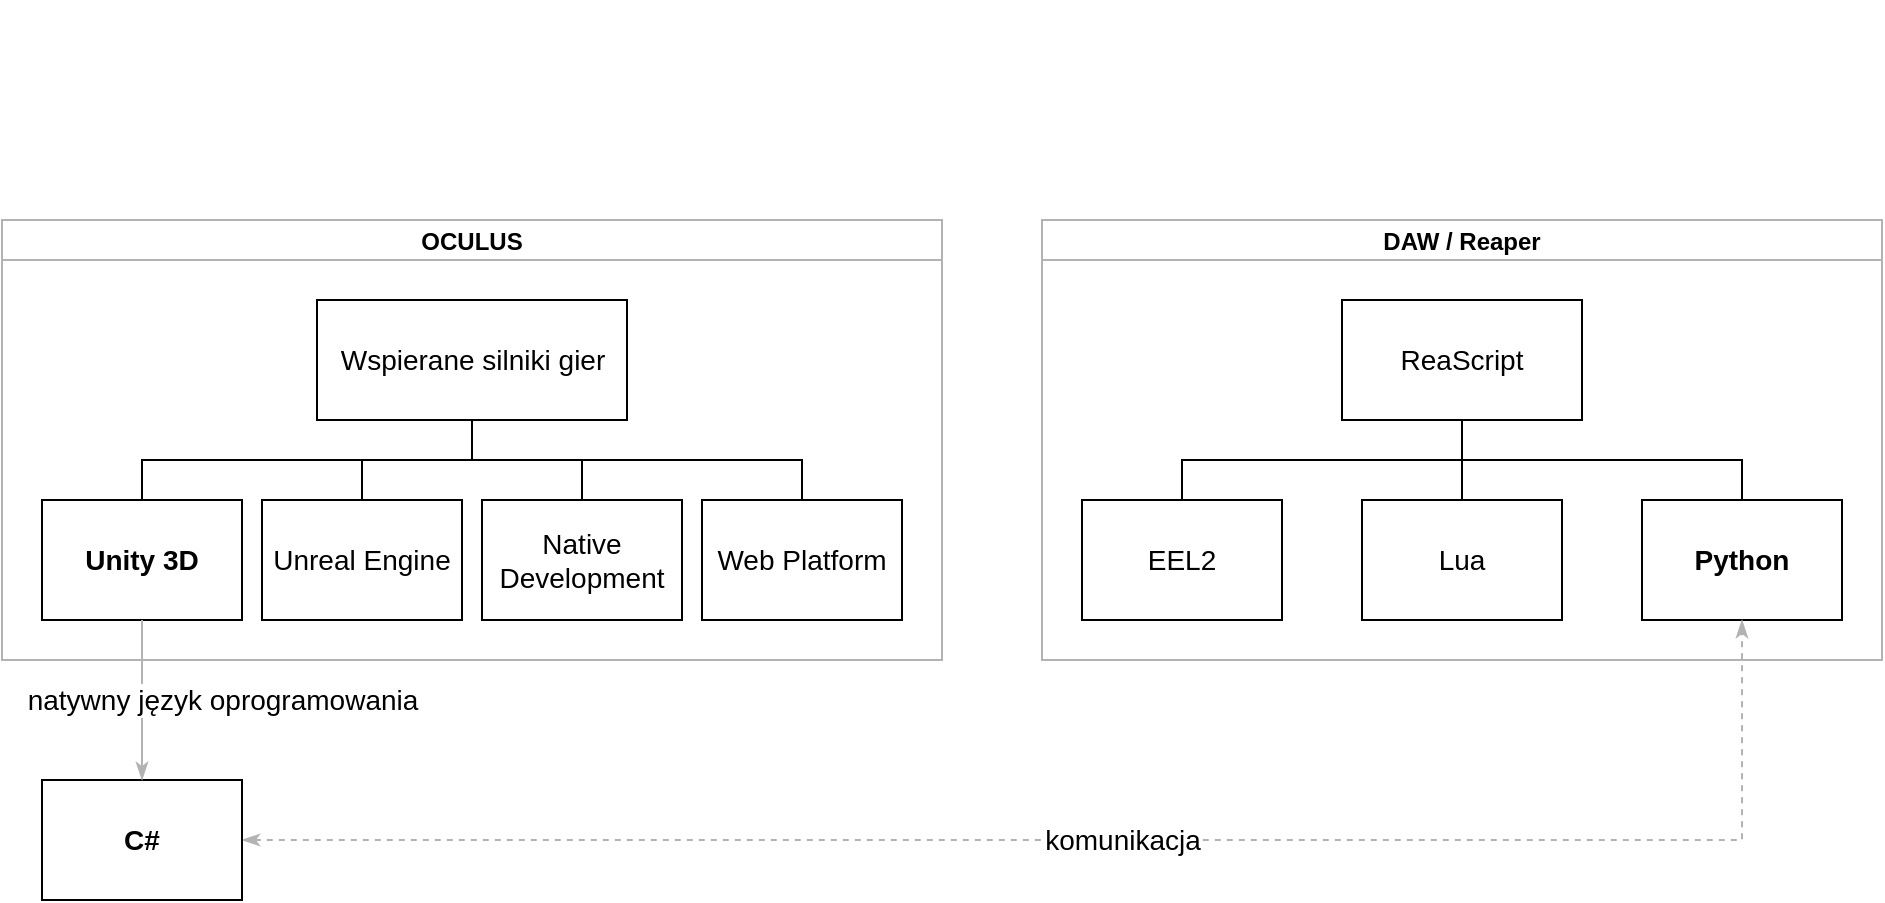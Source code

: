 <mxfile version="20.0.4" type="github">
  <diagram id="IFhUjtg7f8kieYkGEWyi" name="Page-1">
    <mxGraphModel dx="1422" dy="737" grid="1" gridSize="10" guides="1" tooltips="1" connect="1" arrows="1" fold="1" page="1" pageScale="1" pageWidth="1600" pageHeight="900" math="0" shadow="0">
      <root>
        <mxCell id="0" />
        <mxCell id="1" parent="0" />
        <mxCell id="65AyYlvozGmXVipSZIa_-2" value="OCULUS" style="swimlane;startSize=20;horizontal=1;containerType=tree;newEdgeStyle={&quot;edgeStyle&quot;:&quot;elbowEdgeStyle&quot;,&quot;startArrow&quot;:&quot;none&quot;,&quot;endArrow&quot;:&quot;none&quot;};fontStyle=1;strokeColor=#B3B3B3;" parent="1" vertex="1">
          <mxGeometry x="120" y="160" width="470" height="220" as="geometry" />
        </mxCell>
        <mxCell id="65AyYlvozGmXVipSZIa_-3" value="" style="edgeStyle=elbowEdgeStyle;elbow=vertical;startArrow=none;endArrow=none;rounded=0;" parent="65AyYlvozGmXVipSZIa_-2" source="65AyYlvozGmXVipSZIa_-5" target="65AyYlvozGmXVipSZIa_-6" edge="1">
          <mxGeometry relative="1" as="geometry" />
        </mxCell>
        <mxCell id="65AyYlvozGmXVipSZIa_-4" value="" style="edgeStyle=elbowEdgeStyle;elbow=vertical;startArrow=none;endArrow=none;rounded=0;" parent="65AyYlvozGmXVipSZIa_-2" source="65AyYlvozGmXVipSZIa_-5" target="65AyYlvozGmXVipSZIa_-7" edge="1">
          <mxGeometry relative="1" as="geometry" />
        </mxCell>
        <UserObject label="&lt;font style=&quot;font-size: 14px;&quot;&gt;Wspierane silniki gier&lt;/font&gt;" treeRoot="1" id="65AyYlvozGmXVipSZIa_-5">
          <mxCell style="whiteSpace=wrap;html=1;align=center;treeFolding=1;treeMoving=1;newEdgeStyle={&quot;edgeStyle&quot;:&quot;elbowEdgeStyle&quot;,&quot;startArrow&quot;:&quot;none&quot;,&quot;endArrow&quot;:&quot;none&quot;};" parent="65AyYlvozGmXVipSZIa_-2" vertex="1">
            <mxGeometry x="157.5" y="40" width="155" height="60" as="geometry" />
          </mxCell>
        </UserObject>
        <mxCell id="65AyYlvozGmXVipSZIa_-6" value="&lt;b&gt;&lt;font style=&quot;font-size: 14px;&quot;&gt;Unity 3D&lt;/font&gt;&lt;/b&gt;" style="whiteSpace=wrap;html=1;align=center;verticalAlign=middle;treeFolding=1;treeMoving=1;newEdgeStyle={&quot;edgeStyle&quot;:&quot;elbowEdgeStyle&quot;,&quot;startArrow&quot;:&quot;none&quot;,&quot;endArrow&quot;:&quot;none&quot;};strokeColor=#000000;" parent="65AyYlvozGmXVipSZIa_-2" vertex="1">
          <mxGeometry x="20" y="140" width="100" height="60" as="geometry" />
        </mxCell>
        <mxCell id="65AyYlvozGmXVipSZIa_-7" value="&lt;font style=&quot;font-size: 14px;&quot;&gt;Unreal Engine&lt;/font&gt;" style="whiteSpace=wrap;html=1;align=center;verticalAlign=middle;treeFolding=1;treeMoving=1;newEdgeStyle={&quot;edgeStyle&quot;:&quot;elbowEdgeStyle&quot;,&quot;startArrow&quot;:&quot;none&quot;,&quot;endArrow&quot;:&quot;none&quot;};" parent="65AyYlvozGmXVipSZIa_-2" vertex="1">
          <mxGeometry x="130" y="140" width="100" height="60" as="geometry" />
        </mxCell>
        <mxCell id="65AyYlvozGmXVipSZIa_-8" value="" style="edgeStyle=elbowEdgeStyle;elbow=vertical;startArrow=none;endArrow=none;rounded=0;exitX=0.5;exitY=1;exitDx=0;exitDy=0;" parent="65AyYlvozGmXVipSZIa_-2" source="65AyYlvozGmXVipSZIa_-5" target="65AyYlvozGmXVipSZIa_-9" edge="1">
          <mxGeometry relative="1" as="geometry">
            <mxPoint x="260" y="100" as="sourcePoint" />
            <Array as="points">
              <mxPoint x="210" y="120" />
            </Array>
          </mxGeometry>
        </mxCell>
        <mxCell id="65AyYlvozGmXVipSZIa_-9" value="&lt;font style=&quot;font-size: 14px;&quot;&gt;Native Development&lt;/font&gt;" style="whiteSpace=wrap;html=1;align=center;verticalAlign=middle;treeFolding=1;treeMoving=1;newEdgeStyle={&quot;edgeStyle&quot;:&quot;elbowEdgeStyle&quot;,&quot;startArrow&quot;:&quot;none&quot;,&quot;endArrow&quot;:&quot;none&quot;};" parent="65AyYlvozGmXVipSZIa_-2" vertex="1">
          <mxGeometry x="240" y="140" width="100" height="60" as="geometry" />
        </mxCell>
        <mxCell id="65AyYlvozGmXVipSZIa_-10" value="" style="edgeStyle=elbowEdgeStyle;elbow=vertical;startArrow=none;endArrow=none;rounded=0;" parent="65AyYlvozGmXVipSZIa_-2" target="65AyYlvozGmXVipSZIa_-11" edge="1">
          <mxGeometry relative="1" as="geometry">
            <mxPoint x="240" y="120" as="sourcePoint" />
            <Array as="points">
              <mxPoint x="330" y="120" />
            </Array>
          </mxGeometry>
        </mxCell>
        <mxCell id="65AyYlvozGmXVipSZIa_-11" value="&lt;font style=&quot;font-size: 14px;&quot;&gt;Web Platform&lt;/font&gt;" style="whiteSpace=wrap;html=1;align=center;verticalAlign=middle;treeFolding=1;treeMoving=1;newEdgeStyle={&quot;edgeStyle&quot;:&quot;elbowEdgeStyle&quot;,&quot;startArrow&quot;:&quot;none&quot;,&quot;endArrow&quot;:&quot;none&quot;};" parent="65AyYlvozGmXVipSZIa_-2" vertex="1">
          <mxGeometry x="350" y="140" width="100" height="60" as="geometry" />
        </mxCell>
        <mxCell id="65AyYlvozGmXVipSZIa_-12" value="DAW / Reaper" style="swimlane;startSize=20;horizontal=1;containerType=tree;newEdgeStyle={&quot;edgeStyle&quot;:&quot;elbowEdgeStyle&quot;,&quot;startArrow&quot;:&quot;none&quot;,&quot;endArrow&quot;:&quot;none&quot;};strokeColor=#B3B3B3;" parent="1" vertex="1">
          <mxGeometry x="640" y="160" width="420" height="220" as="geometry" />
        </mxCell>
        <mxCell id="65AyYlvozGmXVipSZIa_-13" value="" style="edgeStyle=elbowEdgeStyle;elbow=vertical;startArrow=none;endArrow=none;rounded=0;" parent="65AyYlvozGmXVipSZIa_-12" source="65AyYlvozGmXVipSZIa_-15" target="65AyYlvozGmXVipSZIa_-16" edge="1">
          <mxGeometry relative="1" as="geometry" />
        </mxCell>
        <mxCell id="65AyYlvozGmXVipSZIa_-14" value="" style="edgeStyle=elbowEdgeStyle;elbow=vertical;startArrow=none;endArrow=none;rounded=0;" parent="65AyYlvozGmXVipSZIa_-12" source="65AyYlvozGmXVipSZIa_-15" target="65AyYlvozGmXVipSZIa_-17" edge="1">
          <mxGeometry relative="1" as="geometry" />
        </mxCell>
        <UserObject label="&lt;font style=&quot;font-size: 14px;&quot;&gt;ReaScript&lt;/font&gt;" treeRoot="1" id="65AyYlvozGmXVipSZIa_-15">
          <mxCell style="whiteSpace=wrap;html=1;align=center;treeFolding=1;treeMoving=1;newEdgeStyle={&quot;edgeStyle&quot;:&quot;elbowEdgeStyle&quot;,&quot;startArrow&quot;:&quot;none&quot;,&quot;endArrow&quot;:&quot;none&quot;};strokeColor=#000000;" parent="65AyYlvozGmXVipSZIa_-12" vertex="1">
            <mxGeometry x="150" y="40" width="120" height="60" as="geometry" />
          </mxCell>
        </UserObject>
        <mxCell id="65AyYlvozGmXVipSZIa_-16" value="&lt;font style=&quot;font-size: 14px;&quot;&gt;EEL2&lt;/font&gt;" style="whiteSpace=wrap;html=1;align=center;verticalAlign=middle;treeFolding=1;treeMoving=1;newEdgeStyle={&quot;edgeStyle&quot;:&quot;elbowEdgeStyle&quot;,&quot;startArrow&quot;:&quot;none&quot;,&quot;endArrow&quot;:&quot;none&quot;};strokeColor=#000000;" parent="65AyYlvozGmXVipSZIa_-12" vertex="1">
          <mxGeometry x="20" y="140" width="100" height="60" as="geometry" />
        </mxCell>
        <mxCell id="65AyYlvozGmXVipSZIa_-17" value="&lt;font style=&quot;font-size: 14px;&quot;&gt;Lua&lt;/font&gt;" style="whiteSpace=wrap;html=1;align=center;verticalAlign=middle;treeFolding=1;treeMoving=1;newEdgeStyle={&quot;edgeStyle&quot;:&quot;elbowEdgeStyle&quot;,&quot;startArrow&quot;:&quot;none&quot;,&quot;endArrow&quot;:&quot;none&quot;};strokeColor=#000000;" parent="65AyYlvozGmXVipSZIa_-12" vertex="1">
          <mxGeometry x="160" y="140" width="100" height="60" as="geometry" />
        </mxCell>
        <mxCell id="65AyYlvozGmXVipSZIa_-21" style="edgeStyle=orthogonalEdgeStyle;rounded=0;orthogonalLoop=1;jettySize=auto;html=1;exitX=0.5;exitY=0;exitDx=0;exitDy=0;endArrow=none;endFill=0;" parent="65AyYlvozGmXVipSZIa_-12" source="65AyYlvozGmXVipSZIa_-20" target="65AyYlvozGmXVipSZIa_-15" edge="1">
          <mxGeometry relative="1" as="geometry" />
        </mxCell>
        <mxCell id="65AyYlvozGmXVipSZIa_-20" value="&lt;font style=&quot;font-size: 14px;&quot;&gt;&lt;b&gt;Python&lt;/b&gt;&lt;/font&gt;" style="whiteSpace=wrap;html=1;align=center;verticalAlign=middle;treeFolding=1;treeMoving=1;newEdgeStyle={&quot;edgeStyle&quot;:&quot;elbowEdgeStyle&quot;,&quot;startArrow&quot;:&quot;none&quot;,&quot;endArrow&quot;:&quot;none&quot;};strokeColor=#000000;" parent="65AyYlvozGmXVipSZIa_-12" vertex="1">
          <mxGeometry x="300" y="140" width="100" height="60" as="geometry" />
        </mxCell>
        <mxCell id="65AyYlvozGmXVipSZIa_-27" value="&lt;font style=&quot;font-size: 14px;&quot;&gt;komunikacja&lt;/font&gt;" style="edgeStyle=none;rounded=0;orthogonalLoop=1;jettySize=auto;html=1;exitX=1;exitY=0.5;exitDx=0;exitDy=0;entryX=0.5;entryY=1;entryDx=0;entryDy=0;endArrow=classicThin;endFill=1;dashed=1;startArrow=classicThin;startFill=1;strokeColor=#B3B3B3;" parent="1" source="65AyYlvozGmXVipSZIa_-25" target="65AyYlvozGmXVipSZIa_-20" edge="1">
          <mxGeometry x="0.023" relative="1" as="geometry">
            <Array as="points">
              <mxPoint x="990" y="470" />
            </Array>
            <mxPoint as="offset" />
          </mxGeometry>
        </mxCell>
        <mxCell id="65AyYlvozGmXVipSZIa_-25" value="&lt;font style=&quot;font-size: 14px;&quot;&gt;&lt;b&gt;C#&lt;/b&gt;&lt;/font&gt;" style="whiteSpace=wrap;html=1;align=center;verticalAlign=middle;treeFolding=1;treeMoving=1;newEdgeStyle={&quot;edgeStyle&quot;:&quot;elbowEdgeStyle&quot;,&quot;startArrow&quot;:&quot;none&quot;,&quot;endArrow&quot;:&quot;none&quot;};" parent="1" vertex="1">
          <mxGeometry x="140" y="440" width="100" height="60" as="geometry" />
        </mxCell>
        <mxCell id="65AyYlvozGmXVipSZIa_-26" value="&lt;font style=&quot;font-size: 14px;&quot;&gt;natywny język oprogramowania&lt;/font&gt;" style="edgeStyle=none;rounded=0;orthogonalLoop=1;jettySize=auto;html=1;exitX=0.5;exitY=1;exitDx=0;exitDy=0;entryX=0.5;entryY=0;entryDx=0;entryDy=0;endArrow=classicThin;endFill=1;strokeColor=#B3B3B3;" parent="1" source="65AyYlvozGmXVipSZIa_-6" target="65AyYlvozGmXVipSZIa_-25" edge="1">
          <mxGeometry y="40" relative="1" as="geometry">
            <mxPoint as="offset" />
          </mxGeometry>
        </mxCell>
        <mxCell id="65AyYlvozGmXVipSZIa_-35" value="" style="shape=image;verticalLabelPosition=bottom;labelBackgroundColor=default;verticalAlign=top;aspect=fixed;imageAspect=0;image=https://logos-world.net/wp-content/uploads/2021/02/Oculus-Symbol.png;" parent="1" vertex="1">
          <mxGeometry x="284.01" y="60" width="141.98" height="80" as="geometry" />
        </mxCell>
        <mxCell id="65AyYlvozGmXVipSZIa_-37" value="" style="shape=image;verticalLabelPosition=bottom;labelBackgroundColor=default;verticalAlign=top;aspect=fixed;imageAspect=0;image=https://millennialmind.co/wp-content/uploads/2019/05/reaper.png;" parent="1" vertex="1">
          <mxGeometry x="795" y="50" width="110" height="110" as="geometry" />
        </mxCell>
      </root>
    </mxGraphModel>
  </diagram>
</mxfile>

